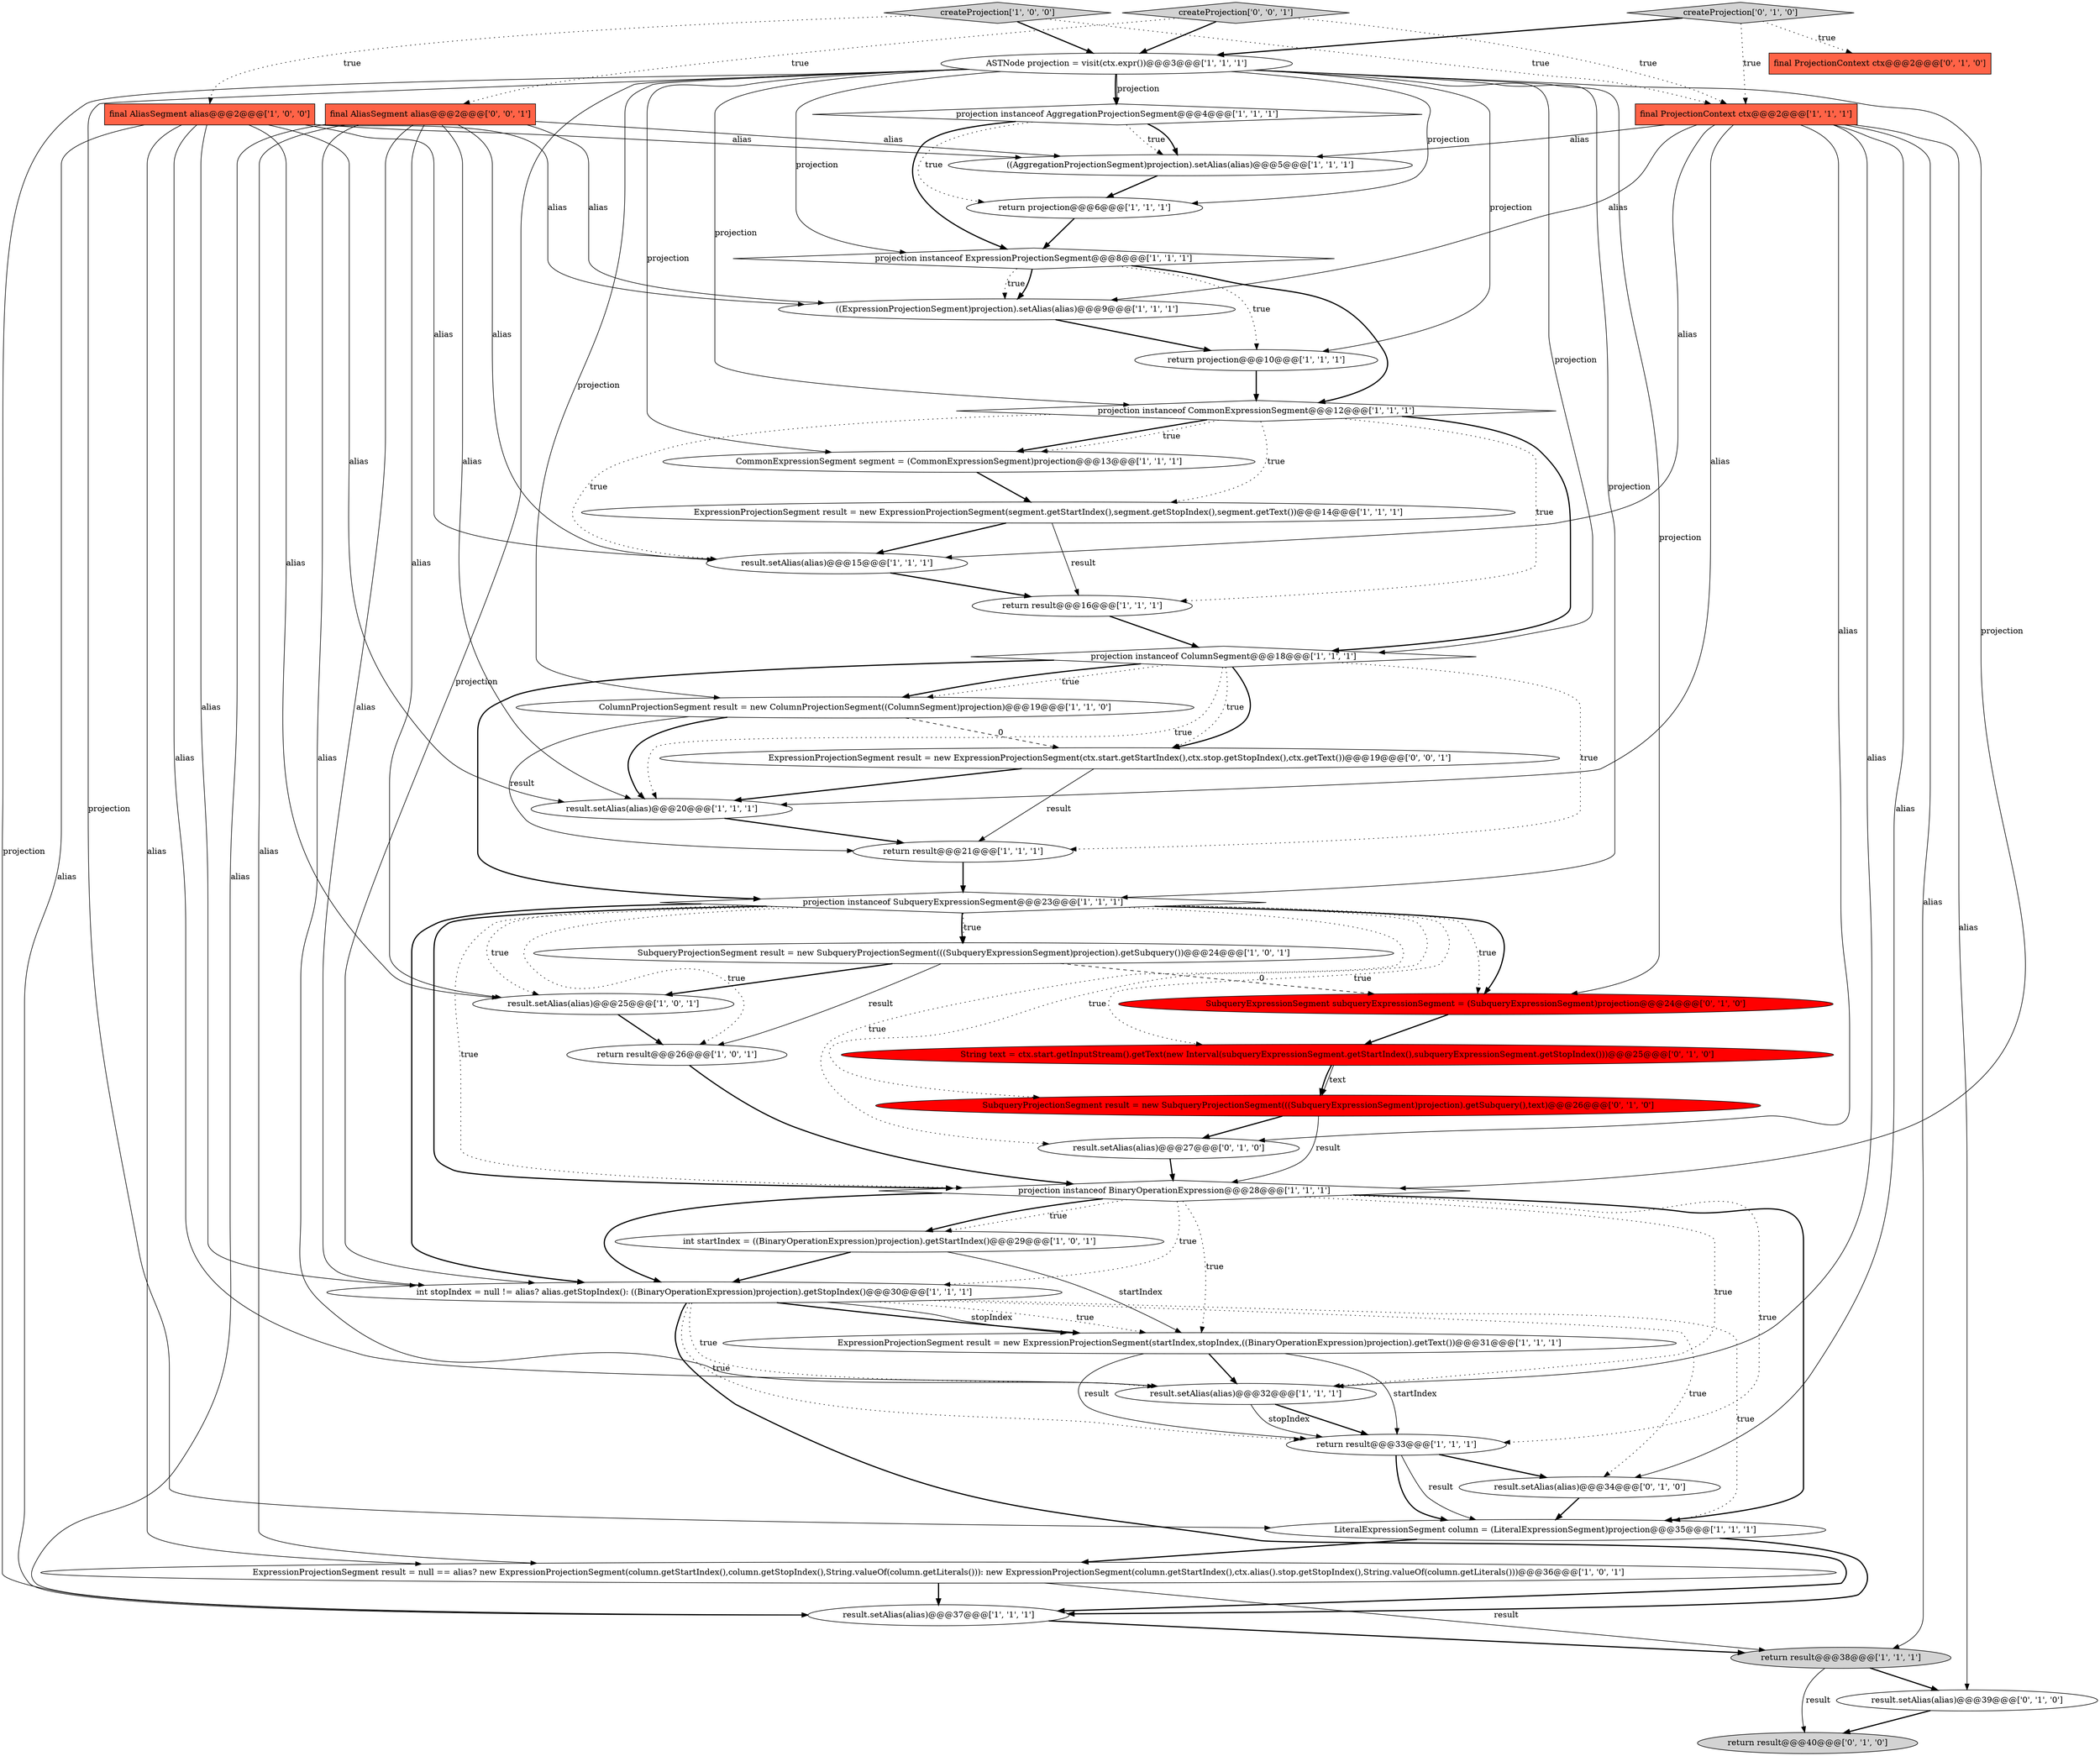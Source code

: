 digraph {
27 [style = filled, label = "projection instanceof BinaryOperationExpression@@@28@@@['1', '1', '1']", fillcolor = white, shape = diamond image = "AAA0AAABBB1BBB"];
36 [style = filled, label = "createProjection['0', '1', '0']", fillcolor = lightgray, shape = diamond image = "AAA0AAABBB2BBB"];
3 [style = filled, label = "ExpressionProjectionSegment result = null == alias? new ExpressionProjectionSegment(column.getStartIndex(),column.getStopIndex(),String.valueOf(column.getLiterals())): new ExpressionProjectionSegment(column.getStartIndex(),ctx.alias().stop.getStopIndex(),String.valueOf(column.getLiterals()))@@@36@@@['1', '0', '1']", fillcolor = white, shape = ellipse image = "AAA0AAABBB1BBB"];
14 [style = filled, label = "CommonExpressionSegment segment = (CommonExpressionSegment)projection@@@13@@@['1', '1', '1']", fillcolor = white, shape = ellipse image = "AAA0AAABBB1BBB"];
2 [style = filled, label = "result.setAlias(alias)@@@15@@@['1', '1', '1']", fillcolor = white, shape = ellipse image = "AAA0AAABBB1BBB"];
9 [style = filled, label = "ExpressionProjectionSegment result = new ExpressionProjectionSegment(segment.getStartIndex(),segment.getStopIndex(),segment.getText())@@@14@@@['1', '1', '1']", fillcolor = white, shape = ellipse image = "AAA0AAABBB1BBB"];
40 [style = filled, label = "result.setAlias(alias)@@@27@@@['0', '1', '0']", fillcolor = white, shape = ellipse image = "AAA0AAABBB2BBB"];
21 [style = filled, label = "result.setAlias(alias)@@@25@@@['1', '0', '1']", fillcolor = white, shape = ellipse image = "AAA0AAABBB1BBB"];
42 [style = filled, label = "final AliasSegment alias@@@2@@@['0', '0', '1']", fillcolor = tomato, shape = box image = "AAA0AAABBB3BBB"];
10 [style = filled, label = "ASTNode projection = visit(ctx.expr())@@@3@@@['1', '1', '1']", fillcolor = white, shape = ellipse image = "AAA0AAABBB1BBB"];
26 [style = filled, label = "return result@@@33@@@['1', '1', '1']", fillcolor = white, shape = ellipse image = "AAA0AAABBB1BBB"];
11 [style = filled, label = "return projection@@@10@@@['1', '1', '1']", fillcolor = white, shape = ellipse image = "AAA0AAABBB1BBB"];
24 [style = filled, label = "ExpressionProjectionSegment result = new ExpressionProjectionSegment(startIndex,stopIndex,((BinaryOperationExpression)projection).getText())@@@31@@@['1', '1', '1']", fillcolor = white, shape = ellipse image = "AAA0AAABBB1BBB"];
13 [style = filled, label = "createProjection['1', '0', '0']", fillcolor = lightgray, shape = diamond image = "AAA0AAABBB1BBB"];
16 [style = filled, label = "return result@@@38@@@['1', '1', '1']", fillcolor = lightgray, shape = ellipse image = "AAA0AAABBB1BBB"];
20 [style = filled, label = "int startIndex = ((BinaryOperationExpression)projection).getStartIndex()@@@29@@@['1', '0', '1']", fillcolor = white, shape = ellipse image = "AAA0AAABBB1BBB"];
39 [style = filled, label = "result.setAlias(alias)@@@34@@@['0', '1', '0']", fillcolor = white, shape = ellipse image = "AAA0AAABBB2BBB"];
31 [style = filled, label = "SubqueryProjectionSegment result = new SubqueryProjectionSegment(((SubqueryExpressionSegment)projection).getSubquery())@@@24@@@['1', '0', '1']", fillcolor = white, shape = ellipse image = "AAA0AAABBB1BBB"];
41 [style = filled, label = "result.setAlias(alias)@@@39@@@['0', '1', '0']", fillcolor = white, shape = ellipse image = "AAA0AAABBB2BBB"];
4 [style = filled, label = "projection instanceof ColumnSegment@@@18@@@['1', '1', '1']", fillcolor = white, shape = diamond image = "AAA0AAABBB1BBB"];
38 [style = filled, label = "return result@@@40@@@['0', '1', '0']", fillcolor = lightgray, shape = ellipse image = "AAA0AAABBB2BBB"];
12 [style = filled, label = "result.setAlias(alias)@@@37@@@['1', '1', '1']", fillcolor = white, shape = ellipse image = "AAA0AAABBB1BBB"];
6 [style = filled, label = "final AliasSegment alias@@@2@@@['1', '0', '0']", fillcolor = tomato, shape = box image = "AAA0AAABBB1BBB"];
7 [style = filled, label = "return result@@@16@@@['1', '1', '1']", fillcolor = white, shape = ellipse image = "AAA0AAABBB1BBB"];
30 [style = filled, label = "projection instanceof CommonExpressionSegment@@@12@@@['1', '1', '1']", fillcolor = white, shape = diamond image = "AAA0AAABBB1BBB"];
1 [style = filled, label = "((ExpressionProjectionSegment)projection).setAlias(alias)@@@9@@@['1', '1', '1']", fillcolor = white, shape = ellipse image = "AAA0AAABBB1BBB"];
29 [style = filled, label = "result.setAlias(alias)@@@32@@@['1', '1', '1']", fillcolor = white, shape = ellipse image = "AAA0AAABBB1BBB"];
18 [style = filled, label = "ColumnProjectionSegment result = new ColumnProjectionSegment((ColumnSegment)projection)@@@19@@@['1', '1', '0']", fillcolor = white, shape = ellipse image = "AAA0AAABBB1BBB"];
0 [style = filled, label = "int stopIndex = null != alias? alias.getStopIndex(): ((BinaryOperationExpression)projection).getStopIndex()@@@30@@@['1', '1', '1']", fillcolor = white, shape = ellipse image = "AAA0AAABBB1BBB"];
43 [style = filled, label = "ExpressionProjectionSegment result = new ExpressionProjectionSegment(ctx.start.getStartIndex(),ctx.stop.getStopIndex(),ctx.getText())@@@19@@@['0', '0', '1']", fillcolor = white, shape = ellipse image = "AAA0AAABBB3BBB"];
37 [style = filled, label = "String text = ctx.start.getInputStream().getText(new Interval(subqueryExpressionSegment.getStartIndex(),subqueryExpressionSegment.getStopIndex()))@@@25@@@['0', '1', '0']", fillcolor = red, shape = ellipse image = "AAA1AAABBB2BBB"];
15 [style = filled, label = "LiteralExpressionSegment column = (LiteralExpressionSegment)projection@@@35@@@['1', '1', '1']", fillcolor = white, shape = ellipse image = "AAA0AAABBB1BBB"];
32 [style = filled, label = "final ProjectionContext ctx@@@2@@@['1', '1', '1']", fillcolor = tomato, shape = box image = "AAA0AAABBB1BBB"];
5 [style = filled, label = "projection instanceof ExpressionProjectionSegment@@@8@@@['1', '1', '1']", fillcolor = white, shape = diamond image = "AAA0AAABBB1BBB"];
28 [style = filled, label = "return result@@@26@@@['1', '0', '1']", fillcolor = white, shape = ellipse image = "AAA0AAABBB1BBB"];
34 [style = filled, label = "final ProjectionContext ctx@@@2@@@['0', '1', '0']", fillcolor = tomato, shape = box image = "AAA0AAABBB2BBB"];
25 [style = filled, label = "projection instanceof SubqueryExpressionSegment@@@23@@@['1', '1', '1']", fillcolor = white, shape = diamond image = "AAA0AAABBB1BBB"];
33 [style = filled, label = "SubqueryExpressionSegment subqueryExpressionSegment = (SubqueryExpressionSegment)projection@@@24@@@['0', '1', '0']", fillcolor = red, shape = ellipse image = "AAA1AAABBB2BBB"];
23 [style = filled, label = "((AggregationProjectionSegment)projection).setAlias(alias)@@@5@@@['1', '1', '1']", fillcolor = white, shape = ellipse image = "AAA0AAABBB1BBB"];
22 [style = filled, label = "return projection@@@6@@@['1', '1', '1']", fillcolor = white, shape = ellipse image = "AAA0AAABBB1BBB"];
17 [style = filled, label = "projection instanceof AggregationProjectionSegment@@@4@@@['1', '1', '1']", fillcolor = white, shape = diamond image = "AAA0AAABBB1BBB"];
19 [style = filled, label = "result.setAlias(alias)@@@20@@@['1', '1', '1']", fillcolor = white, shape = ellipse image = "AAA0AAABBB1BBB"];
8 [style = filled, label = "return result@@@21@@@['1', '1', '1']", fillcolor = white, shape = ellipse image = "AAA0AAABBB1BBB"];
44 [style = filled, label = "createProjection['0', '0', '1']", fillcolor = lightgray, shape = diamond image = "AAA0AAABBB3BBB"];
35 [style = filled, label = "SubqueryProjectionSegment result = new SubqueryProjectionSegment(((SubqueryExpressionSegment)projection).getSubquery(),text)@@@26@@@['0', '1', '0']", fillcolor = red, shape = ellipse image = "AAA1AAABBB2BBB"];
18->43 [style = dashed, label="0"];
4->18 [style = dotted, label="true"];
37->35 [style = solid, label="text"];
4->25 [style = bold, label=""];
25->33 [style = bold, label=""];
32->1 [style = solid, label="alias"];
32->19 [style = solid, label="alias"];
5->1 [style = dotted, label="true"];
10->4 [style = solid, label="projection"];
20->0 [style = bold, label=""];
25->35 [style = dotted, label="true"];
42->19 [style = solid, label="alias"];
10->17 [style = bold, label=""];
31->21 [style = bold, label=""];
25->28 [style = dotted, label="true"];
10->14 [style = solid, label="projection"];
27->15 [style = bold, label=""];
21->28 [style = bold, label=""];
25->31 [style = bold, label=""];
16->41 [style = bold, label=""];
43->19 [style = bold, label=""];
30->2 [style = dotted, label="true"];
10->33 [style = solid, label="projection"];
5->11 [style = dotted, label="true"];
23->22 [style = bold, label=""];
43->8 [style = solid, label="result"];
0->24 [style = dotted, label="true"];
0->24 [style = bold, label=""];
26->15 [style = bold, label=""];
32->23 [style = solid, label="alias"];
42->12 [style = solid, label="alias"];
30->14 [style = bold, label=""];
14->9 [style = bold, label=""];
5->30 [style = bold, label=""];
42->3 [style = solid, label="alias"];
25->21 [style = dotted, label="true"];
32->2 [style = solid, label="alias"];
13->6 [style = dotted, label="true"];
42->21 [style = solid, label="alias"];
17->5 [style = bold, label=""];
27->0 [style = bold, label=""];
6->12 [style = solid, label="alias"];
9->2 [style = bold, label=""];
30->7 [style = dotted, label="true"];
32->29 [style = solid, label="alias"];
35->27 [style = solid, label="result"];
18->19 [style = bold, label=""];
20->24 [style = solid, label="startIndex"];
32->39 [style = solid, label="alias"];
4->18 [style = bold, label=""];
27->24 [style = dotted, label="true"];
22->5 [style = bold, label=""];
17->23 [style = dotted, label="true"];
1->11 [style = bold, label=""];
29->26 [style = bold, label=""];
13->32 [style = dotted, label="true"];
25->27 [style = bold, label=""];
5->1 [style = bold, label=""];
35->40 [style = bold, label=""];
0->39 [style = dotted, label="true"];
6->23 [style = solid, label="alias"];
18->8 [style = solid, label="result"];
44->42 [style = dotted, label="true"];
27->29 [style = dotted, label="true"];
27->20 [style = dotted, label="true"];
10->27 [style = solid, label="projection"];
42->1 [style = solid, label="alias"];
30->9 [style = dotted, label="true"];
41->38 [style = bold, label=""];
6->0 [style = solid, label="alias"];
15->12 [style = bold, label=""];
0->26 [style = dotted, label="true"];
10->15 [style = solid, label="projection"];
27->20 [style = bold, label=""];
11->30 [style = bold, label=""];
42->23 [style = solid, label="alias"];
25->0 [style = bold, label=""];
13->10 [style = bold, label=""];
31->33 [style = dashed, label="0"];
32->16 [style = solid, label="alias"];
24->26 [style = solid, label="result"];
44->32 [style = dotted, label="true"];
6->29 [style = solid, label="alias"];
0->24 [style = solid, label="stopIndex"];
25->31 [style = dotted, label="true"];
10->11 [style = solid, label="projection"];
0->12 [style = bold, label=""];
42->29 [style = solid, label="alias"];
6->1 [style = solid, label="alias"];
42->0 [style = solid, label="alias"];
36->32 [style = dotted, label="true"];
7->4 [style = bold, label=""];
3->12 [style = bold, label=""];
15->3 [style = bold, label=""];
42->2 [style = solid, label="alias"];
10->18 [style = solid, label="projection"];
17->23 [style = bold, label=""];
30->14 [style = dotted, label="true"];
10->25 [style = solid, label="projection"];
24->26 [style = solid, label="startIndex"];
40->27 [style = bold, label=""];
29->26 [style = solid, label="stopIndex"];
16->38 [style = solid, label="result"];
17->22 [style = dotted, label="true"];
37->35 [style = bold, label=""];
33->37 [style = bold, label=""];
26->15 [style = solid, label="result"];
32->40 [style = solid, label="alias"];
4->19 [style = dotted, label="true"];
36->10 [style = bold, label=""];
6->2 [style = solid, label="alias"];
4->43 [style = dotted, label="true"];
25->37 [style = dotted, label="true"];
25->33 [style = dotted, label="true"];
39->15 [style = bold, label=""];
4->43 [style = bold, label=""];
10->22 [style = solid, label="projection"];
0->15 [style = dotted, label="true"];
27->26 [style = dotted, label="true"];
44->10 [style = bold, label=""];
10->30 [style = solid, label="projection"];
4->8 [style = dotted, label="true"];
24->29 [style = bold, label=""];
12->16 [style = bold, label=""];
10->5 [style = solid, label="projection"];
26->39 [style = bold, label=""];
19->8 [style = bold, label=""];
6->21 [style = solid, label="alias"];
10->0 [style = solid, label="projection"];
6->19 [style = solid, label="alias"];
10->12 [style = solid, label="projection"];
32->41 [style = solid, label="alias"];
0->29 [style = dotted, label="true"];
3->16 [style = solid, label="result"];
25->40 [style = dotted, label="true"];
31->28 [style = solid, label="result"];
27->0 [style = dotted, label="true"];
6->3 [style = solid, label="alias"];
10->17 [style = solid, label="projection"];
30->4 [style = bold, label=""];
28->27 [style = bold, label=""];
2->7 [style = bold, label=""];
25->27 [style = dotted, label="true"];
36->34 [style = dotted, label="true"];
8->25 [style = bold, label=""];
9->7 [style = solid, label="result"];
}
